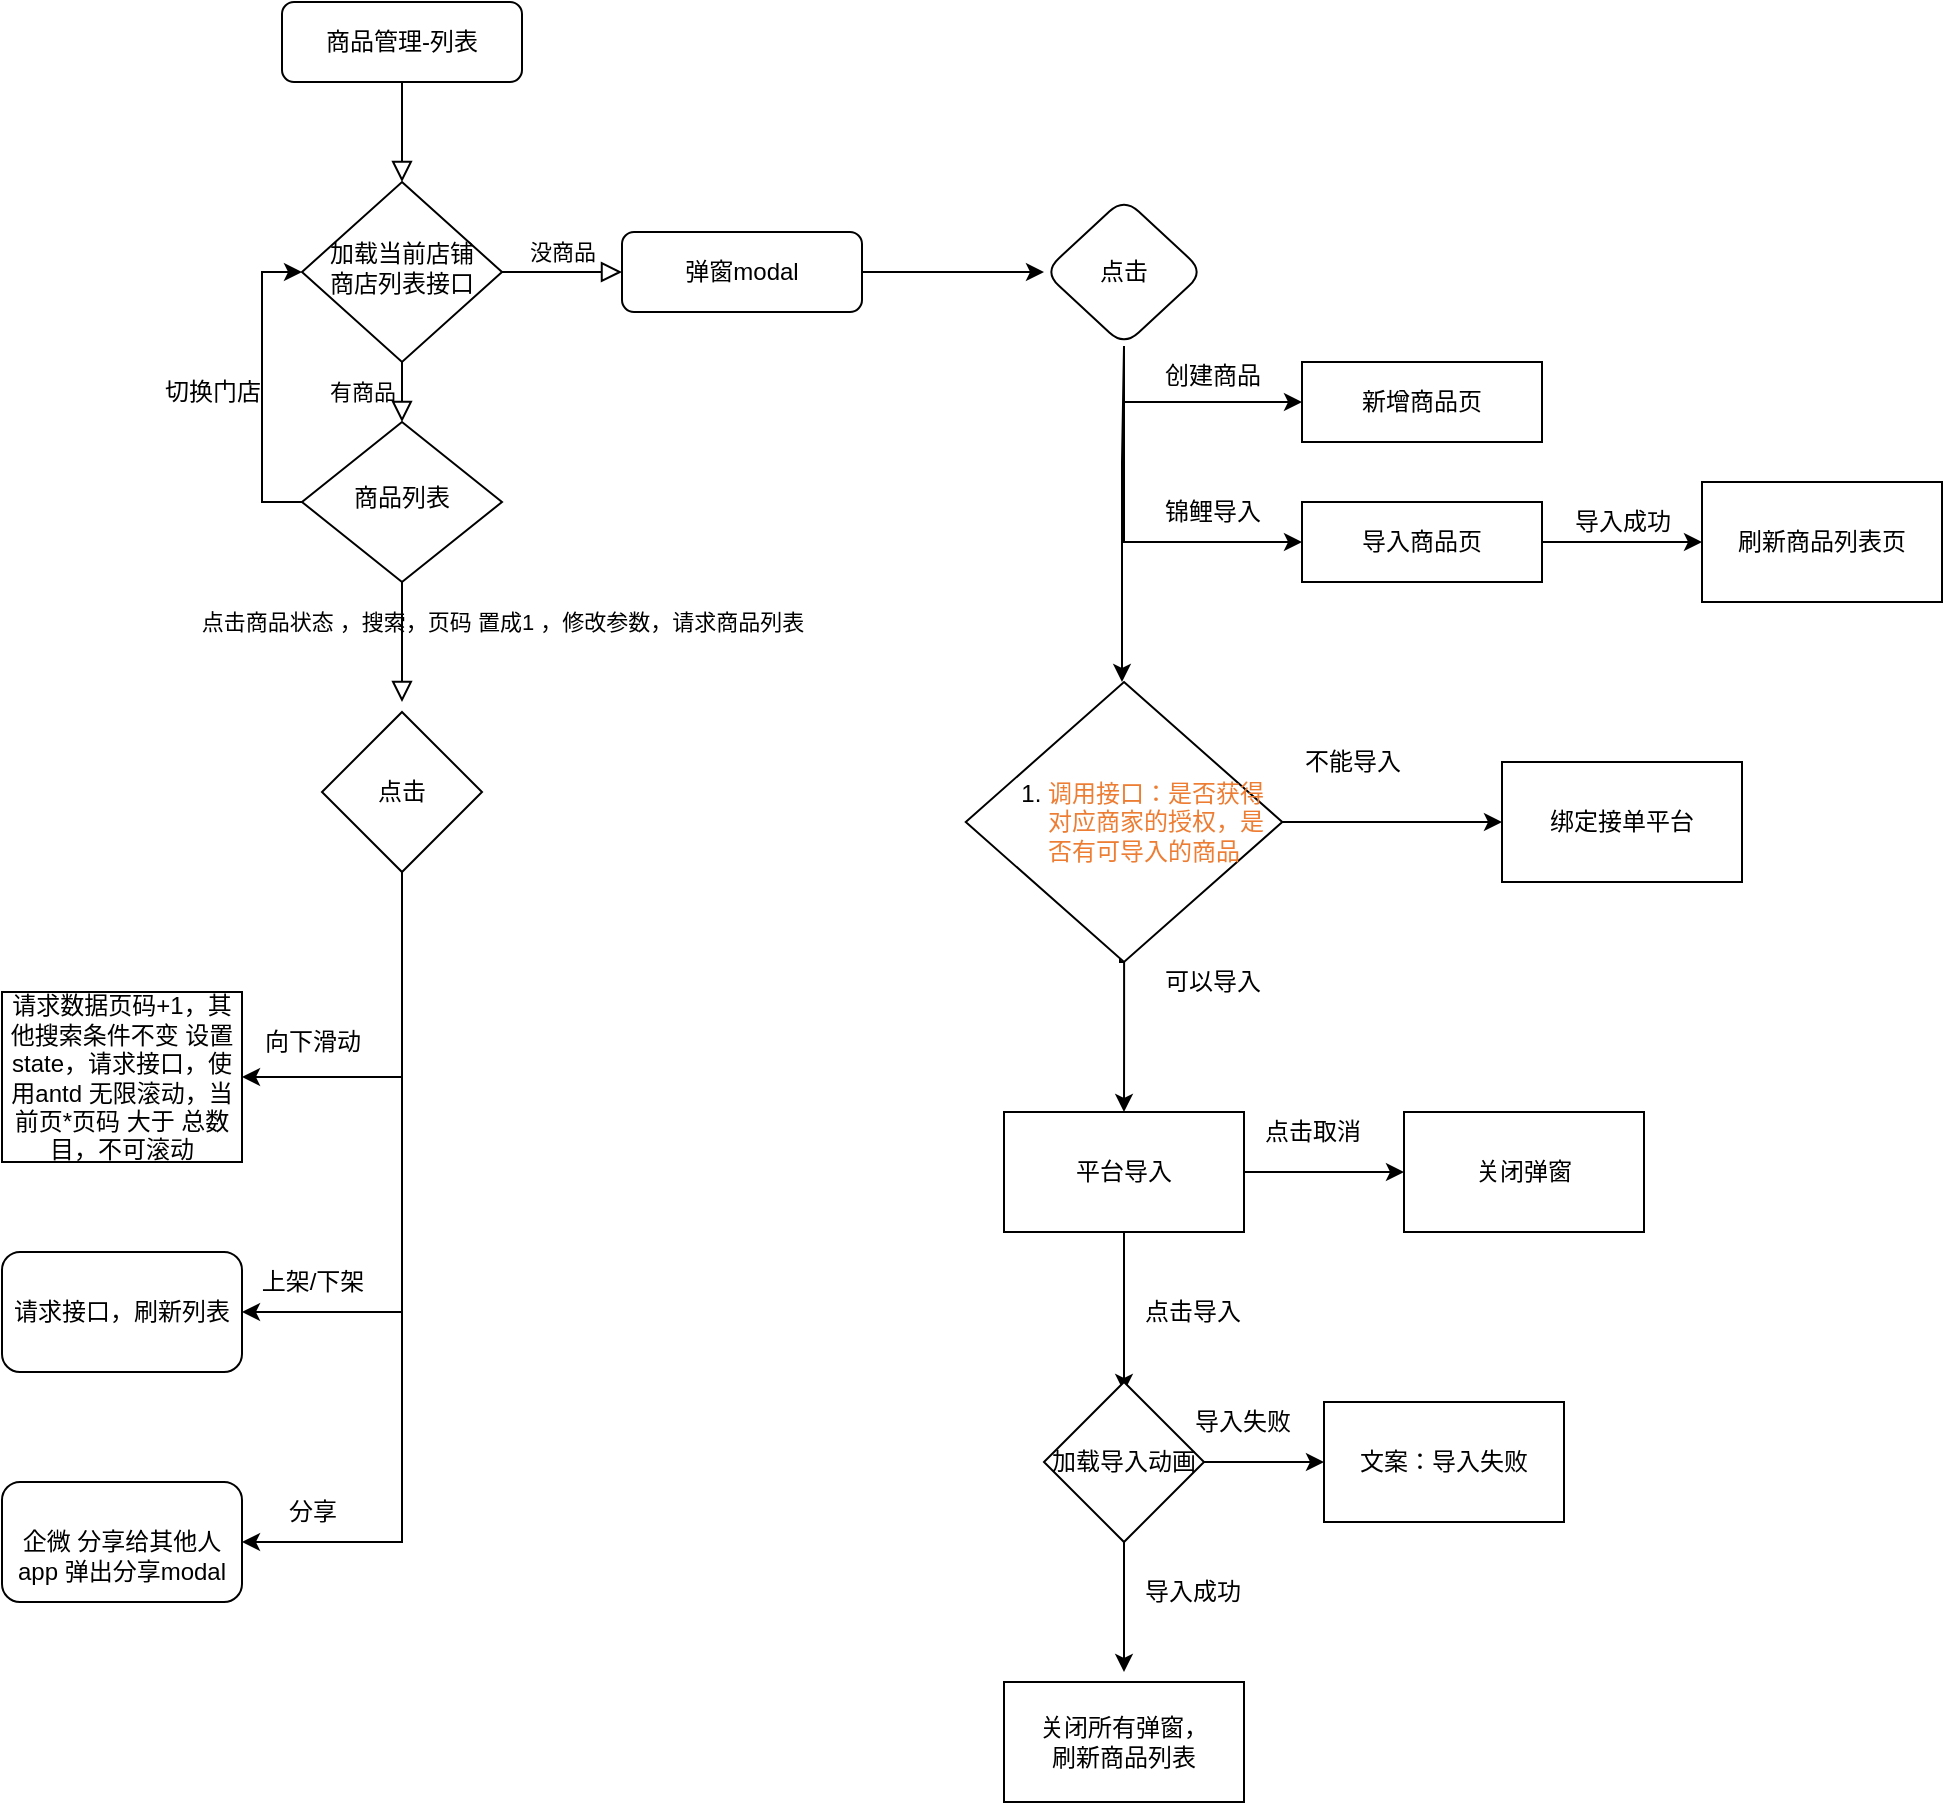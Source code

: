 <mxfile version="20.2.2" type="github" pages="2">
  <diagram id="C5RBs43oDa-KdzZeNtuy" name="Page-1">
    <mxGraphModel dx="1426" dy="794" grid="1" gridSize="10" guides="1" tooltips="1" connect="1" arrows="1" fold="1" page="1" pageScale="1" pageWidth="827" pageHeight="1169" math="0" shadow="0">
      <root>
        <mxCell id="WIyWlLk6GJQsqaUBKTNV-0" />
        <mxCell id="WIyWlLk6GJQsqaUBKTNV-1" parent="WIyWlLk6GJQsqaUBKTNV-0" />
        <mxCell id="WIyWlLk6GJQsqaUBKTNV-2" value="" style="rounded=0;html=1;jettySize=auto;orthogonalLoop=1;fontSize=11;endArrow=block;endFill=0;endSize=8;strokeWidth=1;shadow=0;labelBackgroundColor=none;edgeStyle=orthogonalEdgeStyle;" parent="WIyWlLk6GJQsqaUBKTNV-1" source="WIyWlLk6GJQsqaUBKTNV-3" target="WIyWlLk6GJQsqaUBKTNV-6" edge="1">
          <mxGeometry relative="1" as="geometry" />
        </mxCell>
        <mxCell id="WIyWlLk6GJQsqaUBKTNV-3" value="商品管理-列表" style="rounded=1;whiteSpace=wrap;html=1;fontSize=12;glass=0;strokeWidth=1;shadow=0;" parent="WIyWlLk6GJQsqaUBKTNV-1" vertex="1">
          <mxGeometry x="160" y="80" width="120" height="40" as="geometry" />
        </mxCell>
        <mxCell id="WIyWlLk6GJQsqaUBKTNV-4" value="有商品" style="rounded=0;html=1;jettySize=auto;orthogonalLoop=1;fontSize=11;endArrow=block;endFill=0;endSize=8;strokeWidth=1;shadow=0;labelBackgroundColor=none;edgeStyle=orthogonalEdgeStyle;" parent="WIyWlLk6GJQsqaUBKTNV-1" source="WIyWlLk6GJQsqaUBKTNV-6" target="WIyWlLk6GJQsqaUBKTNV-10" edge="1">
          <mxGeometry y="20" relative="1" as="geometry">
            <mxPoint as="offset" />
          </mxGeometry>
        </mxCell>
        <mxCell id="WIyWlLk6GJQsqaUBKTNV-5" value="没商品" style="edgeStyle=orthogonalEdgeStyle;rounded=0;html=1;jettySize=auto;orthogonalLoop=1;fontSize=11;endArrow=block;endFill=0;endSize=8;strokeWidth=1;shadow=0;labelBackgroundColor=none;" parent="WIyWlLk6GJQsqaUBKTNV-1" source="WIyWlLk6GJQsqaUBKTNV-6" target="WIyWlLk6GJQsqaUBKTNV-7" edge="1">
          <mxGeometry y="10" relative="1" as="geometry">
            <mxPoint as="offset" />
          </mxGeometry>
        </mxCell>
        <mxCell id="WIyWlLk6GJQsqaUBKTNV-6" value="加载当前店铺&lt;br&gt;商店列表接口" style="rhombus;whiteSpace=wrap;html=1;shadow=0;fontFamily=Helvetica;fontSize=12;align=center;strokeWidth=1;spacing=6;spacingTop=-4;" parent="WIyWlLk6GJQsqaUBKTNV-1" vertex="1">
          <mxGeometry x="170" y="170" width="100" height="90" as="geometry" />
        </mxCell>
        <mxCell id="lRUitn5sRMCQOZMyPuqV-1" value="" style="edgeStyle=orthogonalEdgeStyle;rounded=0;orthogonalLoop=1;jettySize=auto;html=1;" parent="WIyWlLk6GJQsqaUBKTNV-1" source="WIyWlLk6GJQsqaUBKTNV-7" target="lRUitn5sRMCQOZMyPuqV-0" edge="1">
          <mxGeometry relative="1" as="geometry" />
        </mxCell>
        <mxCell id="WIyWlLk6GJQsqaUBKTNV-7" value="弹窗modal" style="rounded=1;whiteSpace=wrap;html=1;fontSize=12;glass=0;strokeWidth=1;shadow=0;" parent="WIyWlLk6GJQsqaUBKTNV-1" vertex="1">
          <mxGeometry x="330" y="195" width="120" height="40" as="geometry" />
        </mxCell>
        <mxCell id="WIyWlLk6GJQsqaUBKTNV-8" value="点击商品状态 ，搜索，页码 置成1 ，修改参数，请求商品列表" style="rounded=0;html=1;jettySize=auto;orthogonalLoop=1;fontSize=11;endArrow=block;endFill=0;endSize=8;strokeWidth=1;shadow=0;labelBackgroundColor=none;edgeStyle=orthogonalEdgeStyle;" parent="WIyWlLk6GJQsqaUBKTNV-1" source="WIyWlLk6GJQsqaUBKTNV-10" edge="1">
          <mxGeometry x="-0.333" y="50" relative="1" as="geometry">
            <mxPoint as="offset" />
            <mxPoint x="220" y="430" as="targetPoint" />
          </mxGeometry>
        </mxCell>
        <mxCell id="lRUitn5sRMCQOZMyPuqV-48" style="edgeStyle=orthogonalEdgeStyle;rounded=0;orthogonalLoop=1;jettySize=auto;html=1;exitX=0;exitY=0.5;exitDx=0;exitDy=0;entryX=0;entryY=0.5;entryDx=0;entryDy=0;" parent="WIyWlLk6GJQsqaUBKTNV-1" source="WIyWlLk6GJQsqaUBKTNV-10" target="WIyWlLk6GJQsqaUBKTNV-6" edge="1">
          <mxGeometry relative="1" as="geometry" />
        </mxCell>
        <mxCell id="WIyWlLk6GJQsqaUBKTNV-10" value="商品列表" style="rhombus;whiteSpace=wrap;html=1;shadow=0;fontFamily=Helvetica;fontSize=12;align=center;strokeWidth=1;spacing=6;spacingTop=-4;" parent="WIyWlLk6GJQsqaUBKTNV-1" vertex="1">
          <mxGeometry x="170" y="290" width="100" height="80" as="geometry" />
        </mxCell>
        <mxCell id="lRUitn5sRMCQOZMyPuqV-9" style="edgeStyle=none;rounded=0;orthogonalLoop=1;jettySize=auto;html=1;exitX=0.5;exitY=1;exitDx=0;exitDy=0;entryX=0.5;entryY=0;entryDx=0;entryDy=0;" parent="WIyWlLk6GJQsqaUBKTNV-1" source="lRUitn5sRMCQOZMyPuqV-0" edge="1">
          <mxGeometry relative="1" as="geometry">
            <mxPoint x="580" y="420" as="targetPoint" />
            <Array as="points">
              <mxPoint x="580" y="310" />
            </Array>
          </mxGeometry>
        </mxCell>
        <mxCell id="lRUitn5sRMCQOZMyPuqV-17" style="edgeStyle=orthogonalEdgeStyle;rounded=0;orthogonalLoop=1;jettySize=auto;html=1;exitX=0.5;exitY=1;exitDx=0;exitDy=0;entryX=0;entryY=0.5;entryDx=0;entryDy=0;" parent="WIyWlLk6GJQsqaUBKTNV-1" source="lRUitn5sRMCQOZMyPuqV-0" target="lRUitn5sRMCQOZMyPuqV-14" edge="1">
          <mxGeometry relative="1" as="geometry" />
        </mxCell>
        <mxCell id="lRUitn5sRMCQOZMyPuqV-19" style="edgeStyle=orthogonalEdgeStyle;rounded=0;orthogonalLoop=1;jettySize=auto;html=1;exitX=0.5;exitY=1;exitDx=0;exitDy=0;entryX=0;entryY=0.5;entryDx=0;entryDy=0;" parent="WIyWlLk6GJQsqaUBKTNV-1" source="lRUitn5sRMCQOZMyPuqV-0" target="lRUitn5sRMCQOZMyPuqV-18" edge="1">
          <mxGeometry relative="1" as="geometry" />
        </mxCell>
        <mxCell id="lRUitn5sRMCQOZMyPuqV-0" value="点击" style="rhombus;whiteSpace=wrap;html=1;rounded=1;glass=0;strokeWidth=1;shadow=0;" parent="WIyWlLk6GJQsqaUBKTNV-1" vertex="1">
          <mxGeometry x="541" y="178" width="80" height="74" as="geometry" />
        </mxCell>
        <mxCell id="lRUitn5sRMCQOZMyPuqV-11" value="创建商品" style="text;html=1;align=center;verticalAlign=middle;resizable=0;points=[];autosize=1;strokeColor=none;fillColor=none;" parent="WIyWlLk6GJQsqaUBKTNV-1" vertex="1">
          <mxGeometry x="590" y="252" width="70" height="30" as="geometry" />
        </mxCell>
        <mxCell id="lRUitn5sRMCQOZMyPuqV-14" value="新增商品页" style="whiteSpace=wrap;html=1;" parent="WIyWlLk6GJQsqaUBKTNV-1" vertex="1">
          <mxGeometry x="670" y="260" width="120" height="40" as="geometry" />
        </mxCell>
        <mxCell id="lRUitn5sRMCQOZMyPuqV-15" style="edgeStyle=orthogonalEdgeStyle;rounded=0;orthogonalLoop=1;jettySize=auto;html=1;exitX=0.5;exitY=1;exitDx=0;exitDy=0;" parent="WIyWlLk6GJQsqaUBKTNV-1" source="lRUitn5sRMCQOZMyPuqV-14" target="lRUitn5sRMCQOZMyPuqV-14" edge="1">
          <mxGeometry relative="1" as="geometry" />
        </mxCell>
        <mxCell id="lRUitn5sRMCQOZMyPuqV-44" value="" style="edgeStyle=orthogonalEdgeStyle;rounded=0;orthogonalLoop=1;jettySize=auto;html=1;" parent="WIyWlLk6GJQsqaUBKTNV-1" source="lRUitn5sRMCQOZMyPuqV-18" target="lRUitn5sRMCQOZMyPuqV-43" edge="1">
          <mxGeometry relative="1" as="geometry" />
        </mxCell>
        <mxCell id="lRUitn5sRMCQOZMyPuqV-18" value="导入商品页" style="whiteSpace=wrap;html=1;" parent="WIyWlLk6GJQsqaUBKTNV-1" vertex="1">
          <mxGeometry x="670" y="330" width="120" height="40" as="geometry" />
        </mxCell>
        <mxCell id="lRUitn5sRMCQOZMyPuqV-20" value="锦鲤导入" style="text;html=1;align=center;verticalAlign=middle;resizable=0;points=[];autosize=1;strokeColor=none;fillColor=none;" parent="WIyWlLk6GJQsqaUBKTNV-1" vertex="1">
          <mxGeometry x="590" y="320" width="70" height="30" as="geometry" />
        </mxCell>
        <mxCell id="lRUitn5sRMCQOZMyPuqV-23" value="" style="edgeStyle=orthogonalEdgeStyle;rounded=0;orthogonalLoop=1;jettySize=auto;html=1;" parent="WIyWlLk6GJQsqaUBKTNV-1" source="lRUitn5sRMCQOZMyPuqV-21" target="lRUitn5sRMCQOZMyPuqV-22" edge="1">
          <mxGeometry relative="1" as="geometry" />
        </mxCell>
        <mxCell id="lRUitn5sRMCQOZMyPuqV-26" value="" style="edgeStyle=orthogonalEdgeStyle;rounded=0;orthogonalLoop=1;jettySize=auto;html=1;" parent="WIyWlLk6GJQsqaUBKTNV-1" source="lRUitn5sRMCQOZMyPuqV-21" target="lRUitn5sRMCQOZMyPuqV-25" edge="1">
          <mxGeometry relative="1" as="geometry" />
        </mxCell>
        <mxCell id="rrVVFzeD0hqJWhRtqwBm-17" style="edgeStyle=orthogonalEdgeStyle;rounded=0;orthogonalLoop=1;jettySize=auto;html=1;exitX=0.5;exitY=1;exitDx=0;exitDy=0;" edge="1" parent="WIyWlLk6GJQsqaUBKTNV-1" source="lRUitn5sRMCQOZMyPuqV-21">
          <mxGeometry relative="1" as="geometry">
            <mxPoint x="579" y="540" as="targetPoint" />
          </mxGeometry>
        </mxCell>
        <mxCell id="lRUitn5sRMCQOZMyPuqV-21" value="&lt;article data-clipboard-cangjie=&quot;[&amp;quot;root&amp;quot;,{&amp;quot;copyFrom&amp;quot;:1179813706},[&amp;quot;p&amp;quot;,{&amp;quot;uuid&amp;quot;:&amp;quot;l3b8t54tkflup6r41&amp;quot;,&amp;quot;list&amp;quot;:{&amp;quot;listId&amp;quot;:&amp;quot;go6oheh0hr9&amp;quot;,&amp;quot;level&amp;quot;:0,&amp;quot;isOrdered&amp;quot;:true,&amp;quot;isTaskList&amp;quot;:false,&amp;quot;isChecked&amp;quot;:false,&amp;quot;listStyleType&amp;quot;:&amp;quot;DEC_LEN_LROM_P&amp;quot;,&amp;quot;symbolStyle&amp;quot;:{&amp;quot;color&amp;quot;:&amp;quot;#DFAB01&amp;quot;,&amp;quot;shd&amp;quot;:null},&amp;quot;listStyle&amp;quot;:{&amp;quot;format&amp;quot;:&amp;quot;decimal&amp;quot;,&amp;quot;text&amp;quot;:&amp;quot;%1.&amp;quot;,&amp;quot;align&amp;quot;:&amp;quot;left&amp;quot;},&amp;quot;hideSymbol&amp;quot;:false,&amp;quot;extraData&amp;quot;:{}},&amp;quot;ind&amp;quot;:{&amp;quot;left&amp;quot;:0}},[&amp;quot;span&amp;quot;,{&amp;quot;data-type&amp;quot;:&amp;quot;text&amp;quot;},[&amp;quot;span&amp;quot;,{&amp;quot;color&amp;quot;:&amp;quot;#ED7D33&amp;quot;,&amp;quot;data-type&amp;quot;:&amp;quot;leaf&amp;quot;},&amp;quot;有获得对应商家的授权，是否有可导入的商品&amp;quot;]]]]&quot; class=&quot;4ever-article&quot;&gt;&lt;ol&gt;&lt;li&gt;&lt;div style=&quot;text-align: left;&quot;&gt;&lt;span style=&quot;color:#ED7D33&quot;&gt;调用接口：是否获得对应商家的授权，是否有可导入的商品&lt;/span&gt;&lt;/div&gt;&lt;/li&gt;&lt;/ol&gt;&lt;/article&gt;" style="rhombus;whiteSpace=wrap;html=1;" parent="WIyWlLk6GJQsqaUBKTNV-1" vertex="1">
          <mxGeometry x="501.88" y="420" width="158.25" height="140" as="geometry" />
        </mxCell>
        <mxCell id="lRUitn5sRMCQOZMyPuqV-22" value="绑定接单平台" style="whiteSpace=wrap;html=1;" parent="WIyWlLk6GJQsqaUBKTNV-1" vertex="1">
          <mxGeometry x="770" y="460" width="120" height="60" as="geometry" />
        </mxCell>
        <mxCell id="lRUitn5sRMCQOZMyPuqV-24" value="不能导入" style="text;html=1;align=center;verticalAlign=middle;resizable=0;points=[];autosize=1;strokeColor=none;fillColor=none;" parent="WIyWlLk6GJQsqaUBKTNV-1" vertex="1">
          <mxGeometry x="660" y="445" width="70" height="30" as="geometry" />
        </mxCell>
        <mxCell id="lRUitn5sRMCQOZMyPuqV-29" value="" style="edgeStyle=orthogonalEdgeStyle;rounded=0;orthogonalLoop=1;jettySize=auto;html=1;" parent="WIyWlLk6GJQsqaUBKTNV-1" source="lRUitn5sRMCQOZMyPuqV-25" target="lRUitn5sRMCQOZMyPuqV-28" edge="1">
          <mxGeometry relative="1" as="geometry" />
        </mxCell>
        <mxCell id="lRUitn5sRMCQOZMyPuqV-32" value="" style="edgeStyle=orthogonalEdgeStyle;rounded=0;orthogonalLoop=1;jettySize=auto;html=1;" parent="WIyWlLk6GJQsqaUBKTNV-1" source="lRUitn5sRMCQOZMyPuqV-25" edge="1">
          <mxGeometry relative="1" as="geometry">
            <mxPoint x="581" y="775" as="targetPoint" />
          </mxGeometry>
        </mxCell>
        <mxCell id="lRUitn5sRMCQOZMyPuqV-25" value="平台导入" style="whiteSpace=wrap;html=1;" parent="WIyWlLk6GJQsqaUBKTNV-1" vertex="1">
          <mxGeometry x="521" y="635" width="120" height="60" as="geometry" />
        </mxCell>
        <mxCell id="lRUitn5sRMCQOZMyPuqV-27" value="可以导入" style="text;html=1;align=center;verticalAlign=middle;resizable=0;points=[];autosize=1;strokeColor=none;fillColor=none;" parent="WIyWlLk6GJQsqaUBKTNV-1" vertex="1">
          <mxGeometry x="590" y="555" width="70" height="30" as="geometry" />
        </mxCell>
        <mxCell id="lRUitn5sRMCQOZMyPuqV-28" value="关闭弹窗" style="whiteSpace=wrap;html=1;" parent="WIyWlLk6GJQsqaUBKTNV-1" vertex="1">
          <mxGeometry x="721" y="635" width="120" height="60" as="geometry" />
        </mxCell>
        <mxCell id="lRUitn5sRMCQOZMyPuqV-30" value="点击取消" style="text;html=1;align=center;verticalAlign=middle;resizable=0;points=[];autosize=1;strokeColor=none;fillColor=none;" parent="WIyWlLk6GJQsqaUBKTNV-1" vertex="1">
          <mxGeometry x="640" y="630" width="70" height="30" as="geometry" />
        </mxCell>
        <mxCell id="lRUitn5sRMCQOZMyPuqV-35" value="" style="edgeStyle=orthogonalEdgeStyle;rounded=0;orthogonalLoop=1;jettySize=auto;html=1;" parent="WIyWlLk6GJQsqaUBKTNV-1" edge="1">
          <mxGeometry relative="1" as="geometry">
            <mxPoint x="581" y="835" as="sourcePoint" />
            <mxPoint x="581" y="915" as="targetPoint" />
          </mxGeometry>
        </mxCell>
        <mxCell id="lRUitn5sRMCQOZMyPuqV-33" value="点击导入" style="text;html=1;align=center;verticalAlign=middle;resizable=0;points=[];autosize=1;strokeColor=none;fillColor=none;" parent="WIyWlLk6GJQsqaUBKTNV-1" vertex="1">
          <mxGeometry x="580" y="720" width="70" height="30" as="geometry" />
        </mxCell>
        <mxCell id="lRUitn5sRMCQOZMyPuqV-36" value="导入成功" style="text;html=1;align=center;verticalAlign=middle;resizable=0;points=[];autosize=1;strokeColor=none;fillColor=none;" parent="WIyWlLk6GJQsqaUBKTNV-1" vertex="1">
          <mxGeometry x="580" y="860" width="70" height="30" as="geometry" />
        </mxCell>
        <mxCell id="lRUitn5sRMCQOZMyPuqV-40" value="" style="edgeStyle=orthogonalEdgeStyle;rounded=0;orthogonalLoop=1;jettySize=auto;html=1;" parent="WIyWlLk6GJQsqaUBKTNV-1" source="lRUitn5sRMCQOZMyPuqV-38" target="lRUitn5sRMCQOZMyPuqV-39" edge="1">
          <mxGeometry relative="1" as="geometry" />
        </mxCell>
        <mxCell id="lRUitn5sRMCQOZMyPuqV-38" value="加载导入动画" style="rhombus;whiteSpace=wrap;html=1;" parent="WIyWlLk6GJQsqaUBKTNV-1" vertex="1">
          <mxGeometry x="541" y="770" width="80" height="80" as="geometry" />
        </mxCell>
        <mxCell id="lRUitn5sRMCQOZMyPuqV-39" value="文案：导入失败" style="whiteSpace=wrap;html=1;" parent="WIyWlLk6GJQsqaUBKTNV-1" vertex="1">
          <mxGeometry x="681" y="780" width="120" height="60" as="geometry" />
        </mxCell>
        <mxCell id="lRUitn5sRMCQOZMyPuqV-41" value="关闭所有弹窗，&lt;br&gt;刷新商品列表" style="whiteSpace=wrap;html=1;" parent="WIyWlLk6GJQsqaUBKTNV-1" vertex="1">
          <mxGeometry x="521" y="920" width="120" height="60" as="geometry" />
        </mxCell>
        <mxCell id="lRUitn5sRMCQOZMyPuqV-42" value="&lt;span style=&quot;&quot;&gt;导入失败&lt;/span&gt;" style="text;html=1;align=center;verticalAlign=middle;resizable=0;points=[];autosize=1;strokeColor=none;fillColor=none;" parent="WIyWlLk6GJQsqaUBKTNV-1" vertex="1">
          <mxGeometry x="605" y="775" width="70" height="30" as="geometry" />
        </mxCell>
        <mxCell id="lRUitn5sRMCQOZMyPuqV-43" value="刷新商品列表页" style="whiteSpace=wrap;html=1;" parent="WIyWlLk6GJQsqaUBKTNV-1" vertex="1">
          <mxGeometry x="870" y="320" width="120" height="60" as="geometry" />
        </mxCell>
        <mxCell id="lRUitn5sRMCQOZMyPuqV-45" value="导入成功" style="text;html=1;align=center;verticalAlign=middle;resizable=0;points=[];autosize=1;strokeColor=none;fillColor=none;" parent="WIyWlLk6GJQsqaUBKTNV-1" vertex="1">
          <mxGeometry x="795" y="325" width="70" height="30" as="geometry" />
        </mxCell>
        <mxCell id="lRUitn5sRMCQOZMyPuqV-49" value="切换门店" style="text;html=1;align=center;verticalAlign=middle;resizable=0;points=[];autosize=1;strokeColor=none;fillColor=none;" parent="WIyWlLk6GJQsqaUBKTNV-1" vertex="1">
          <mxGeometry x="90" y="260" width="70" height="30" as="geometry" />
        </mxCell>
        <mxCell id="rrVVFzeD0hqJWhRtqwBm-6" style="edgeStyle=orthogonalEdgeStyle;rounded=0;orthogonalLoop=1;jettySize=auto;html=1;exitX=0.5;exitY=1;exitDx=0;exitDy=0;entryX=1;entryY=0.5;entryDx=0;entryDy=0;" edge="1" parent="WIyWlLk6GJQsqaUBKTNV-1" source="rrVVFzeD0hqJWhRtqwBm-3" target="rrVVFzeD0hqJWhRtqwBm-4">
          <mxGeometry relative="1" as="geometry" />
        </mxCell>
        <mxCell id="rrVVFzeD0hqJWhRtqwBm-10" style="edgeStyle=orthogonalEdgeStyle;rounded=0;orthogonalLoop=1;jettySize=auto;html=1;exitX=0.5;exitY=1;exitDx=0;exitDy=0;entryX=1;entryY=0.5;entryDx=0;entryDy=0;" edge="1" parent="WIyWlLk6GJQsqaUBKTNV-1" source="rrVVFzeD0hqJWhRtqwBm-3" target="rrVVFzeD0hqJWhRtqwBm-9">
          <mxGeometry relative="1" as="geometry" />
        </mxCell>
        <mxCell id="rrVVFzeD0hqJWhRtqwBm-15" style="edgeStyle=orthogonalEdgeStyle;rounded=0;orthogonalLoop=1;jettySize=auto;html=1;exitX=0.5;exitY=1;exitDx=0;exitDy=0;entryX=1;entryY=0.5;entryDx=0;entryDy=0;" edge="1" parent="WIyWlLk6GJQsqaUBKTNV-1" source="rrVVFzeD0hqJWhRtqwBm-3" target="rrVVFzeD0hqJWhRtqwBm-14">
          <mxGeometry relative="1" as="geometry" />
        </mxCell>
        <mxCell id="rrVVFzeD0hqJWhRtqwBm-3" value="点击" style="rhombus;whiteSpace=wrap;html=1;" vertex="1" parent="WIyWlLk6GJQsqaUBKTNV-1">
          <mxGeometry x="180" y="435" width="80" height="80" as="geometry" />
        </mxCell>
        <mxCell id="rrVVFzeD0hqJWhRtqwBm-4" value="请求数据页码+1，其他搜索条件不变 设置state，请求接口，使用antd 无限滚动，当前页*页码 大于 总数目，不可滚动" style="whiteSpace=wrap;html=1;" vertex="1" parent="WIyWlLk6GJQsqaUBKTNV-1">
          <mxGeometry x="20" y="575" width="120" height="85" as="geometry" />
        </mxCell>
        <mxCell id="rrVVFzeD0hqJWhRtqwBm-9" value="请求接口，刷新列表" style="rounded=1;whiteSpace=wrap;html=1;" vertex="1" parent="WIyWlLk6GJQsqaUBKTNV-1">
          <mxGeometry x="20" y="705" width="120" height="60" as="geometry" />
        </mxCell>
        <mxCell id="rrVVFzeD0hqJWhRtqwBm-11" value="&lt;span style=&quot;&quot;&gt;向下滑动&lt;/span&gt;" style="text;html=1;align=center;verticalAlign=middle;resizable=0;points=[];autosize=1;strokeColor=none;fillColor=none;" vertex="1" parent="WIyWlLk6GJQsqaUBKTNV-1">
          <mxGeometry x="140" y="585" width="70" height="30" as="geometry" />
        </mxCell>
        <mxCell id="rrVVFzeD0hqJWhRtqwBm-13" value="上架/下架" style="text;html=1;align=center;verticalAlign=middle;resizable=0;points=[];autosize=1;strokeColor=none;fillColor=none;" vertex="1" parent="WIyWlLk6GJQsqaUBKTNV-1">
          <mxGeometry x="140" y="705" width="70" height="30" as="geometry" />
        </mxCell>
        <mxCell id="rrVVFzeD0hqJWhRtqwBm-14" value="&lt;br&gt;企微 分享给其他人&lt;br&gt;app 弹出分享modal" style="rounded=1;whiteSpace=wrap;html=1;" vertex="1" parent="WIyWlLk6GJQsqaUBKTNV-1">
          <mxGeometry x="20" y="820" width="120" height="60" as="geometry" />
        </mxCell>
        <mxCell id="rrVVFzeD0hqJWhRtqwBm-16" value="分享" style="text;html=1;align=center;verticalAlign=middle;resizable=0;points=[];autosize=1;strokeColor=none;fillColor=none;" vertex="1" parent="WIyWlLk6GJQsqaUBKTNV-1">
          <mxGeometry x="150" y="820" width="50" height="30" as="geometry" />
        </mxCell>
      </root>
    </mxGraphModel>
  </diagram>
  <diagram id="1pnI-4W7wQsX9n98Vaah" name="第 2 页">
    <mxGraphModel dx="911" dy="589" grid="1" gridSize="10" guides="1" tooltips="1" connect="1" arrows="1" fold="1" page="1" pageScale="1" pageWidth="827" pageHeight="1169" math="0" shadow="0">
      <root>
        <mxCell id="0" />
        <mxCell id="1" parent="0" />
      </root>
    </mxGraphModel>
  </diagram>
</mxfile>
